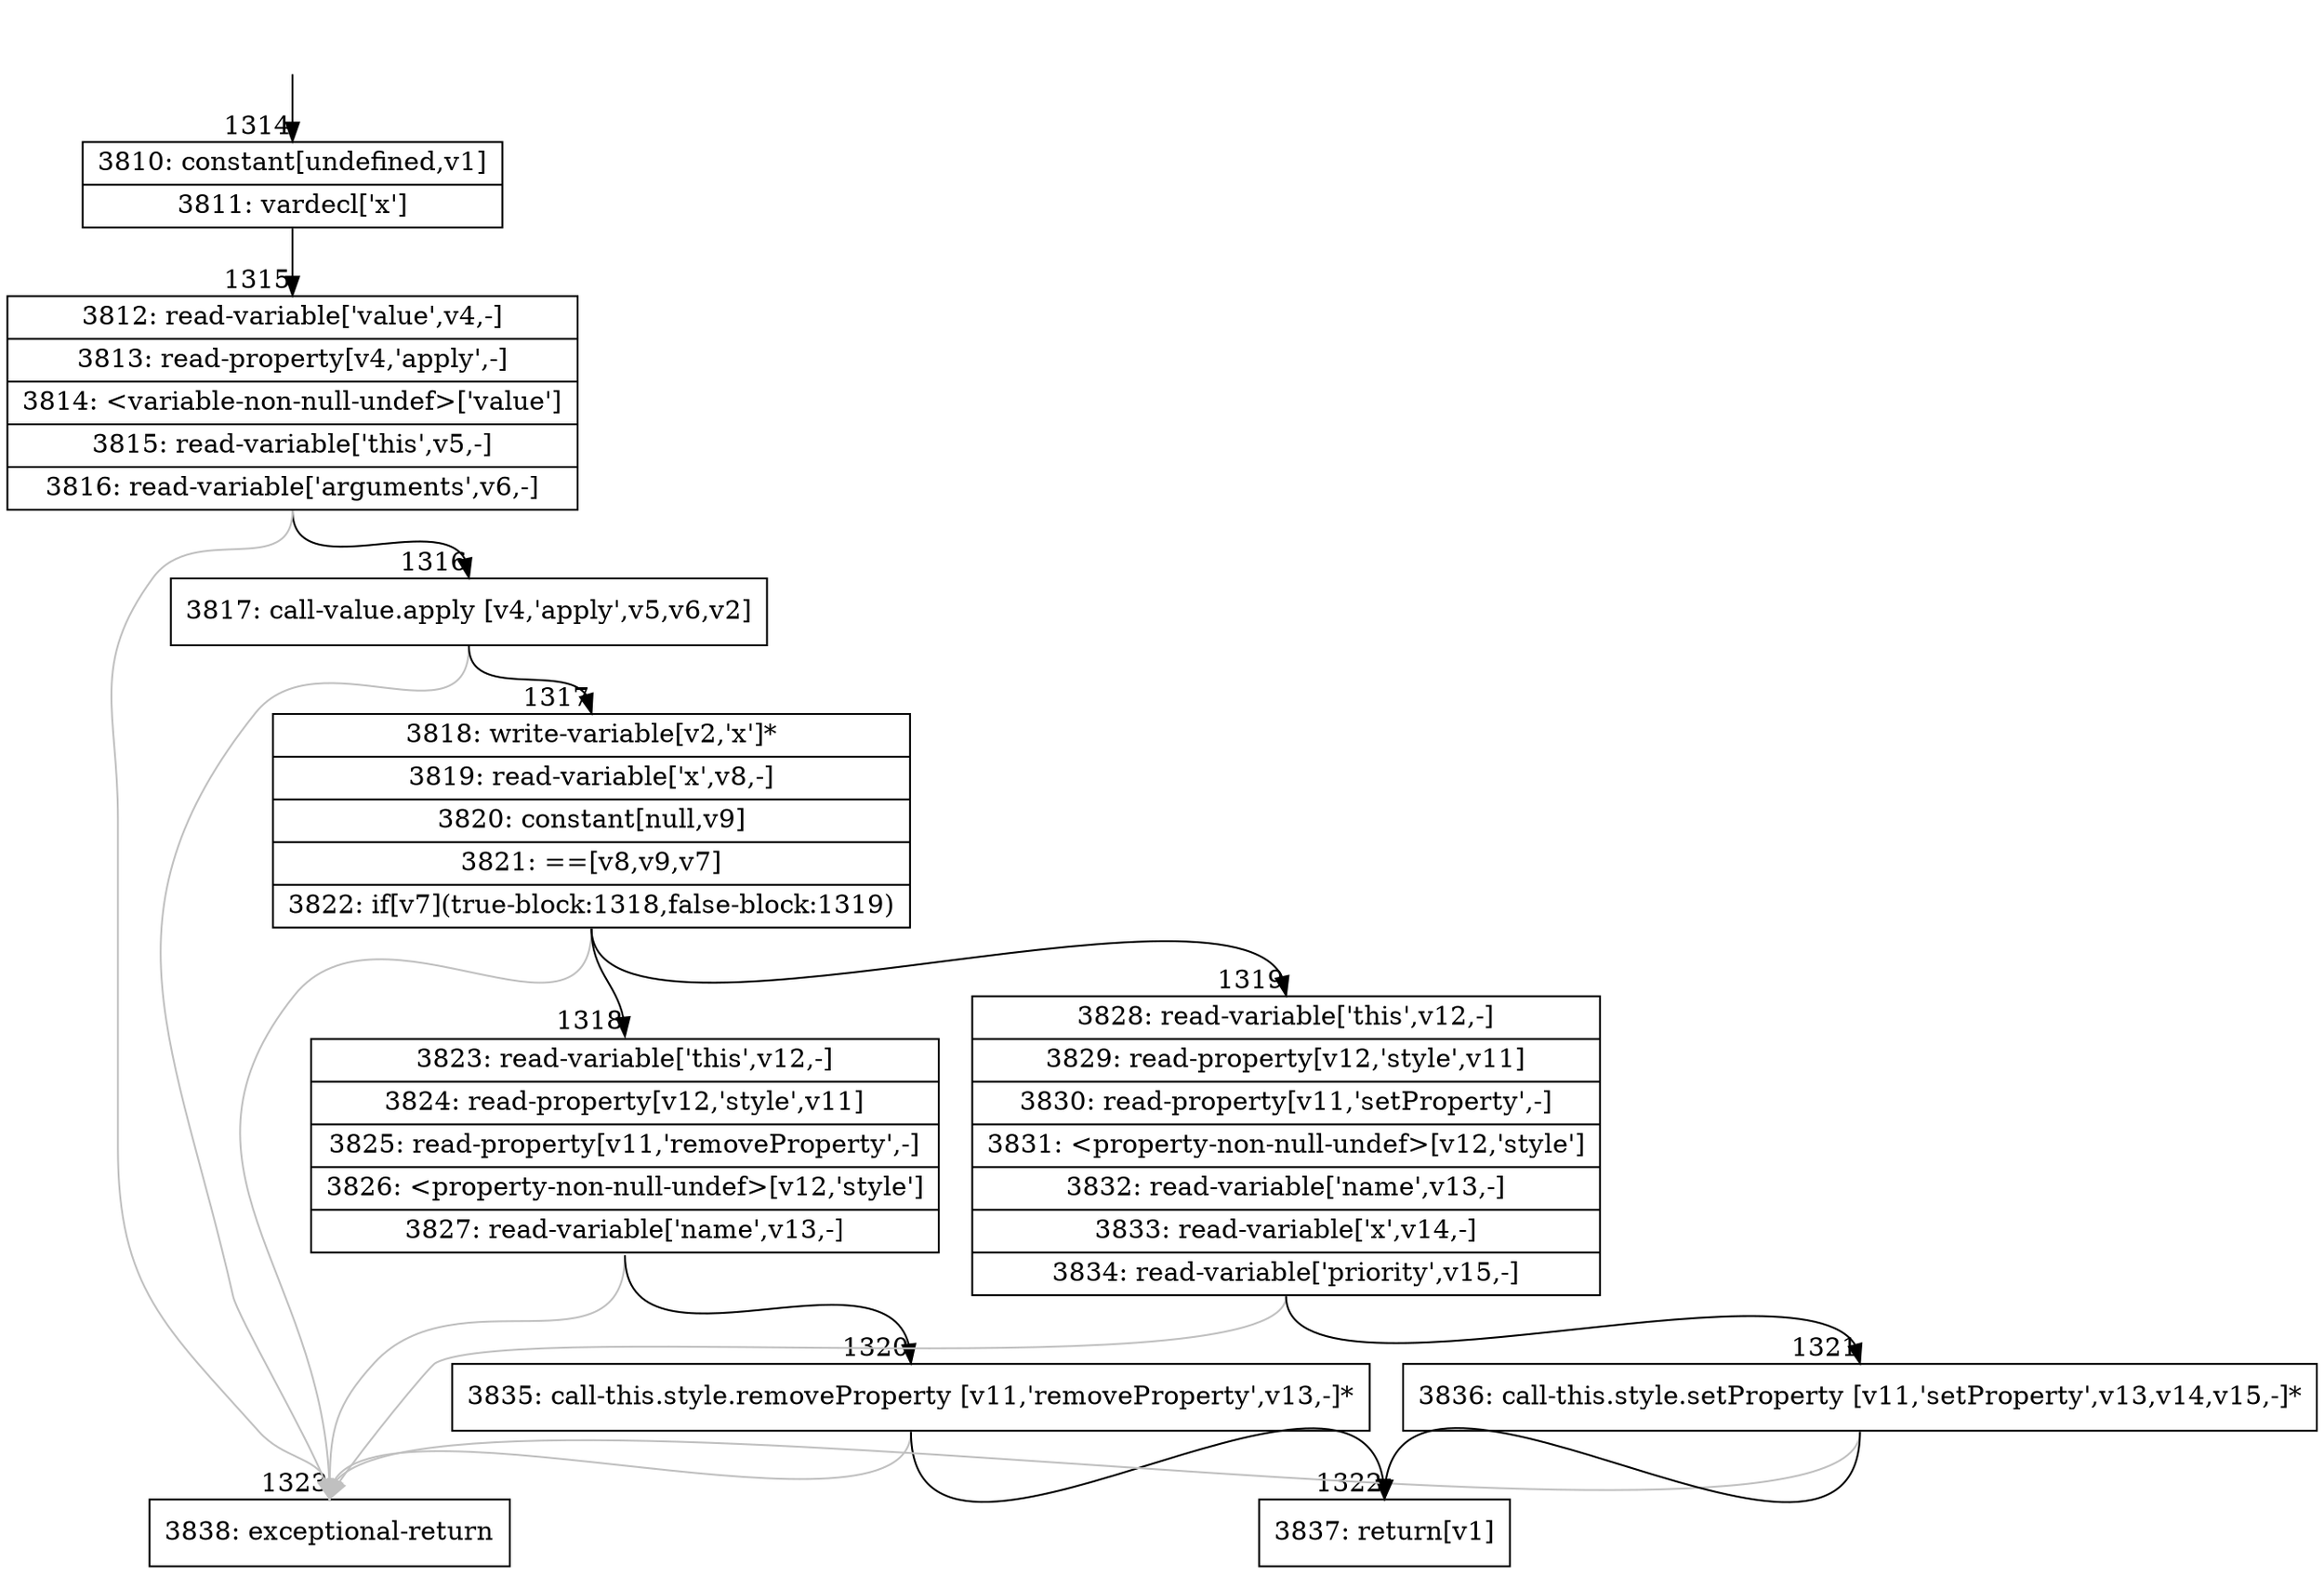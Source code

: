 digraph {
rankdir="TD"
BB_entry128[shape=none,label=""];
BB_entry128 -> BB1314 [tailport=s, headport=n, headlabel="    1314"]
BB1314 [shape=record label="{3810: constant[undefined,v1]|3811: vardecl['x']}" ] 
BB1314 -> BB1315 [tailport=s, headport=n, headlabel="      1315"]
BB1315 [shape=record label="{3812: read-variable['value',v4,-]|3813: read-property[v4,'apply',-]|3814: \<variable-non-null-undef\>['value']|3815: read-variable['this',v5,-]|3816: read-variable['arguments',v6,-]}" ] 
BB1315 -> BB1316 [tailport=s, headport=n, headlabel="      1316"]
BB1315 -> BB1323 [tailport=s, headport=n, color=gray, headlabel="      1323"]
BB1316 [shape=record label="{3817: call-value.apply [v4,'apply',v5,v6,v2]}" ] 
BB1316 -> BB1317 [tailport=s, headport=n, headlabel="      1317"]
BB1316 -> BB1323 [tailport=s, headport=n, color=gray]
BB1317 [shape=record label="{3818: write-variable[v2,'x']*|3819: read-variable['x',v8,-]|3820: constant[null,v9]|3821: ==[v8,v9,v7]|3822: if[v7](true-block:1318,false-block:1319)}" ] 
BB1317 -> BB1318 [tailport=s, headport=n, headlabel="      1318"]
BB1317 -> BB1319 [tailport=s, headport=n, headlabel="      1319"]
BB1317 -> BB1323 [tailport=s, headport=n, color=gray]
BB1318 [shape=record label="{3823: read-variable['this',v12,-]|3824: read-property[v12,'style',v11]|3825: read-property[v11,'removeProperty',-]|3826: \<property-non-null-undef\>[v12,'style']|3827: read-variable['name',v13,-]}" ] 
BB1318 -> BB1320 [tailport=s, headport=n, headlabel="      1320"]
BB1318 -> BB1323 [tailport=s, headport=n, color=gray]
BB1319 [shape=record label="{3828: read-variable['this',v12,-]|3829: read-property[v12,'style',v11]|3830: read-property[v11,'setProperty',-]|3831: \<property-non-null-undef\>[v12,'style']|3832: read-variable['name',v13,-]|3833: read-variable['x',v14,-]|3834: read-variable['priority',v15,-]}" ] 
BB1319 -> BB1321 [tailport=s, headport=n, headlabel="      1321"]
BB1319 -> BB1323 [tailport=s, headport=n, color=gray]
BB1320 [shape=record label="{3835: call-this.style.removeProperty [v11,'removeProperty',v13,-]*}" ] 
BB1320 -> BB1322 [tailport=s, headport=n, headlabel="      1322"]
BB1320 -> BB1323 [tailport=s, headport=n, color=gray]
BB1321 [shape=record label="{3836: call-this.style.setProperty [v11,'setProperty',v13,v14,v15,-]*}" ] 
BB1321 -> BB1322 [tailport=s, headport=n]
BB1321 -> BB1323 [tailport=s, headport=n, color=gray]
BB1322 [shape=record label="{3837: return[v1]}" ] 
BB1323 [shape=record label="{3838: exceptional-return}" ] 
//#$~ 757
}

